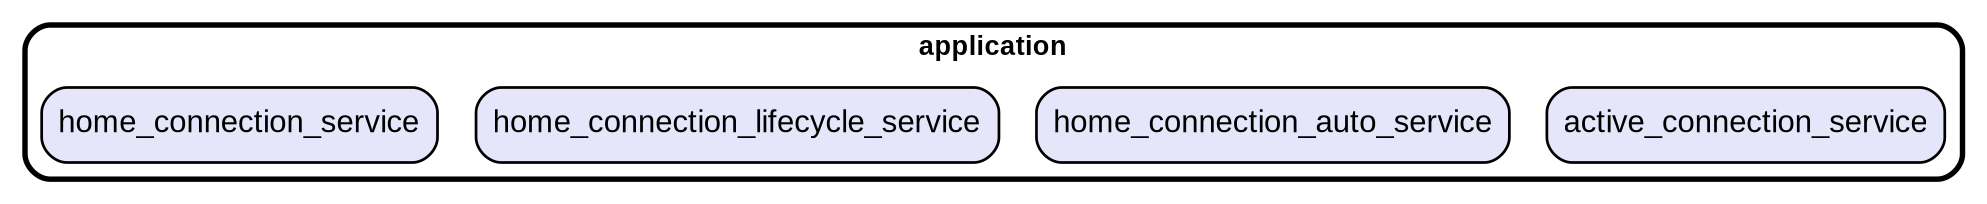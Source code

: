 digraph "" {
  graph [style=rounded fontname="Arial Black" fontsize=13 penwidth=2.6];
  node [shape=rect style="filled,rounded" fontname=Arial fontsize=15 fillcolor=Lavender penwidth=1.3];
  edge [penwidth=1.3];
  "/active_connection_service.dart" [label="active_connection_service"];
  "/home_connection_auto_service.dart" [label="home_connection_auto_service"];
  "/home_connection_lifecycle_service.dart" [label="home_connection_lifecycle_service"];
  "/home_connection_service.dart" [label="home_connection_service"];
  subgraph "cluster~" {
    label="application";
    "/active_connection_service.dart";
    "/home_connection_auto_service.dart";
    "/home_connection_lifecycle_service.dart";
    "/home_connection_service.dart";
  }
}
